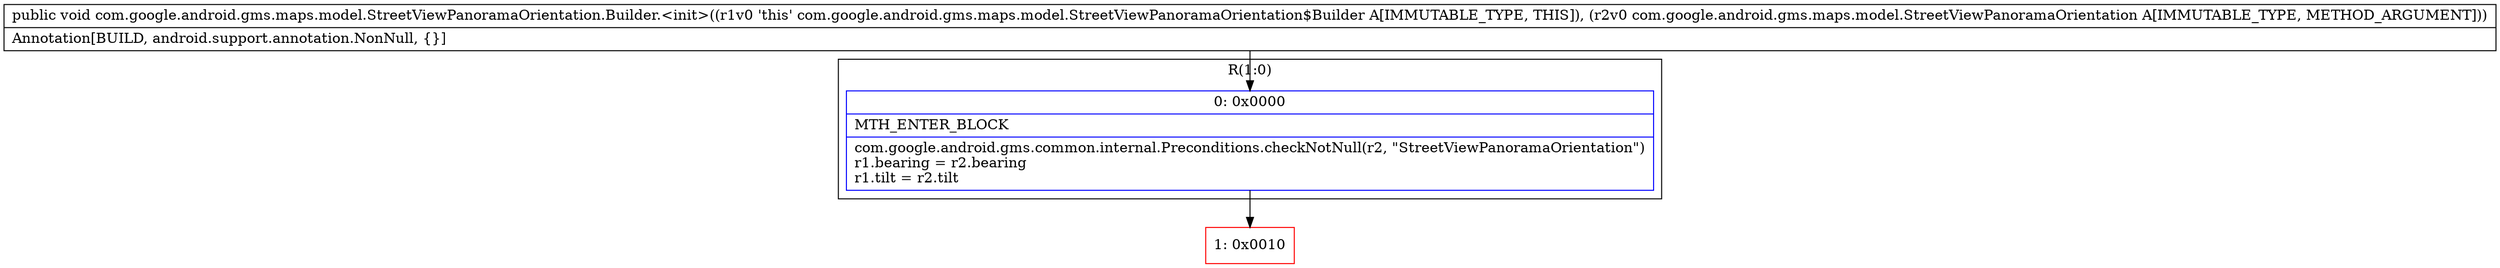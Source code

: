 digraph "CFG forcom.google.android.gms.maps.model.StreetViewPanoramaOrientation.Builder.\<init\>(Lcom\/google\/android\/gms\/maps\/model\/StreetViewPanoramaOrientation;)V" {
subgraph cluster_Region_969300392 {
label = "R(1:0)";
node [shape=record,color=blue];
Node_0 [shape=record,label="{0\:\ 0x0000|MTH_ENTER_BLOCK\l|com.google.android.gms.common.internal.Preconditions.checkNotNull(r2, \"StreetViewPanoramaOrientation\")\lr1.bearing = r2.bearing\lr1.tilt = r2.tilt\l}"];
}
Node_1 [shape=record,color=red,label="{1\:\ 0x0010}"];
MethodNode[shape=record,label="{public void com.google.android.gms.maps.model.StreetViewPanoramaOrientation.Builder.\<init\>((r1v0 'this' com.google.android.gms.maps.model.StreetViewPanoramaOrientation$Builder A[IMMUTABLE_TYPE, THIS]), (r2v0 com.google.android.gms.maps.model.StreetViewPanoramaOrientation A[IMMUTABLE_TYPE, METHOD_ARGUMENT]))  | Annotation[BUILD, android.support.annotation.NonNull, \{\}]\l}"];
MethodNode -> Node_0;
Node_0 -> Node_1;
}

